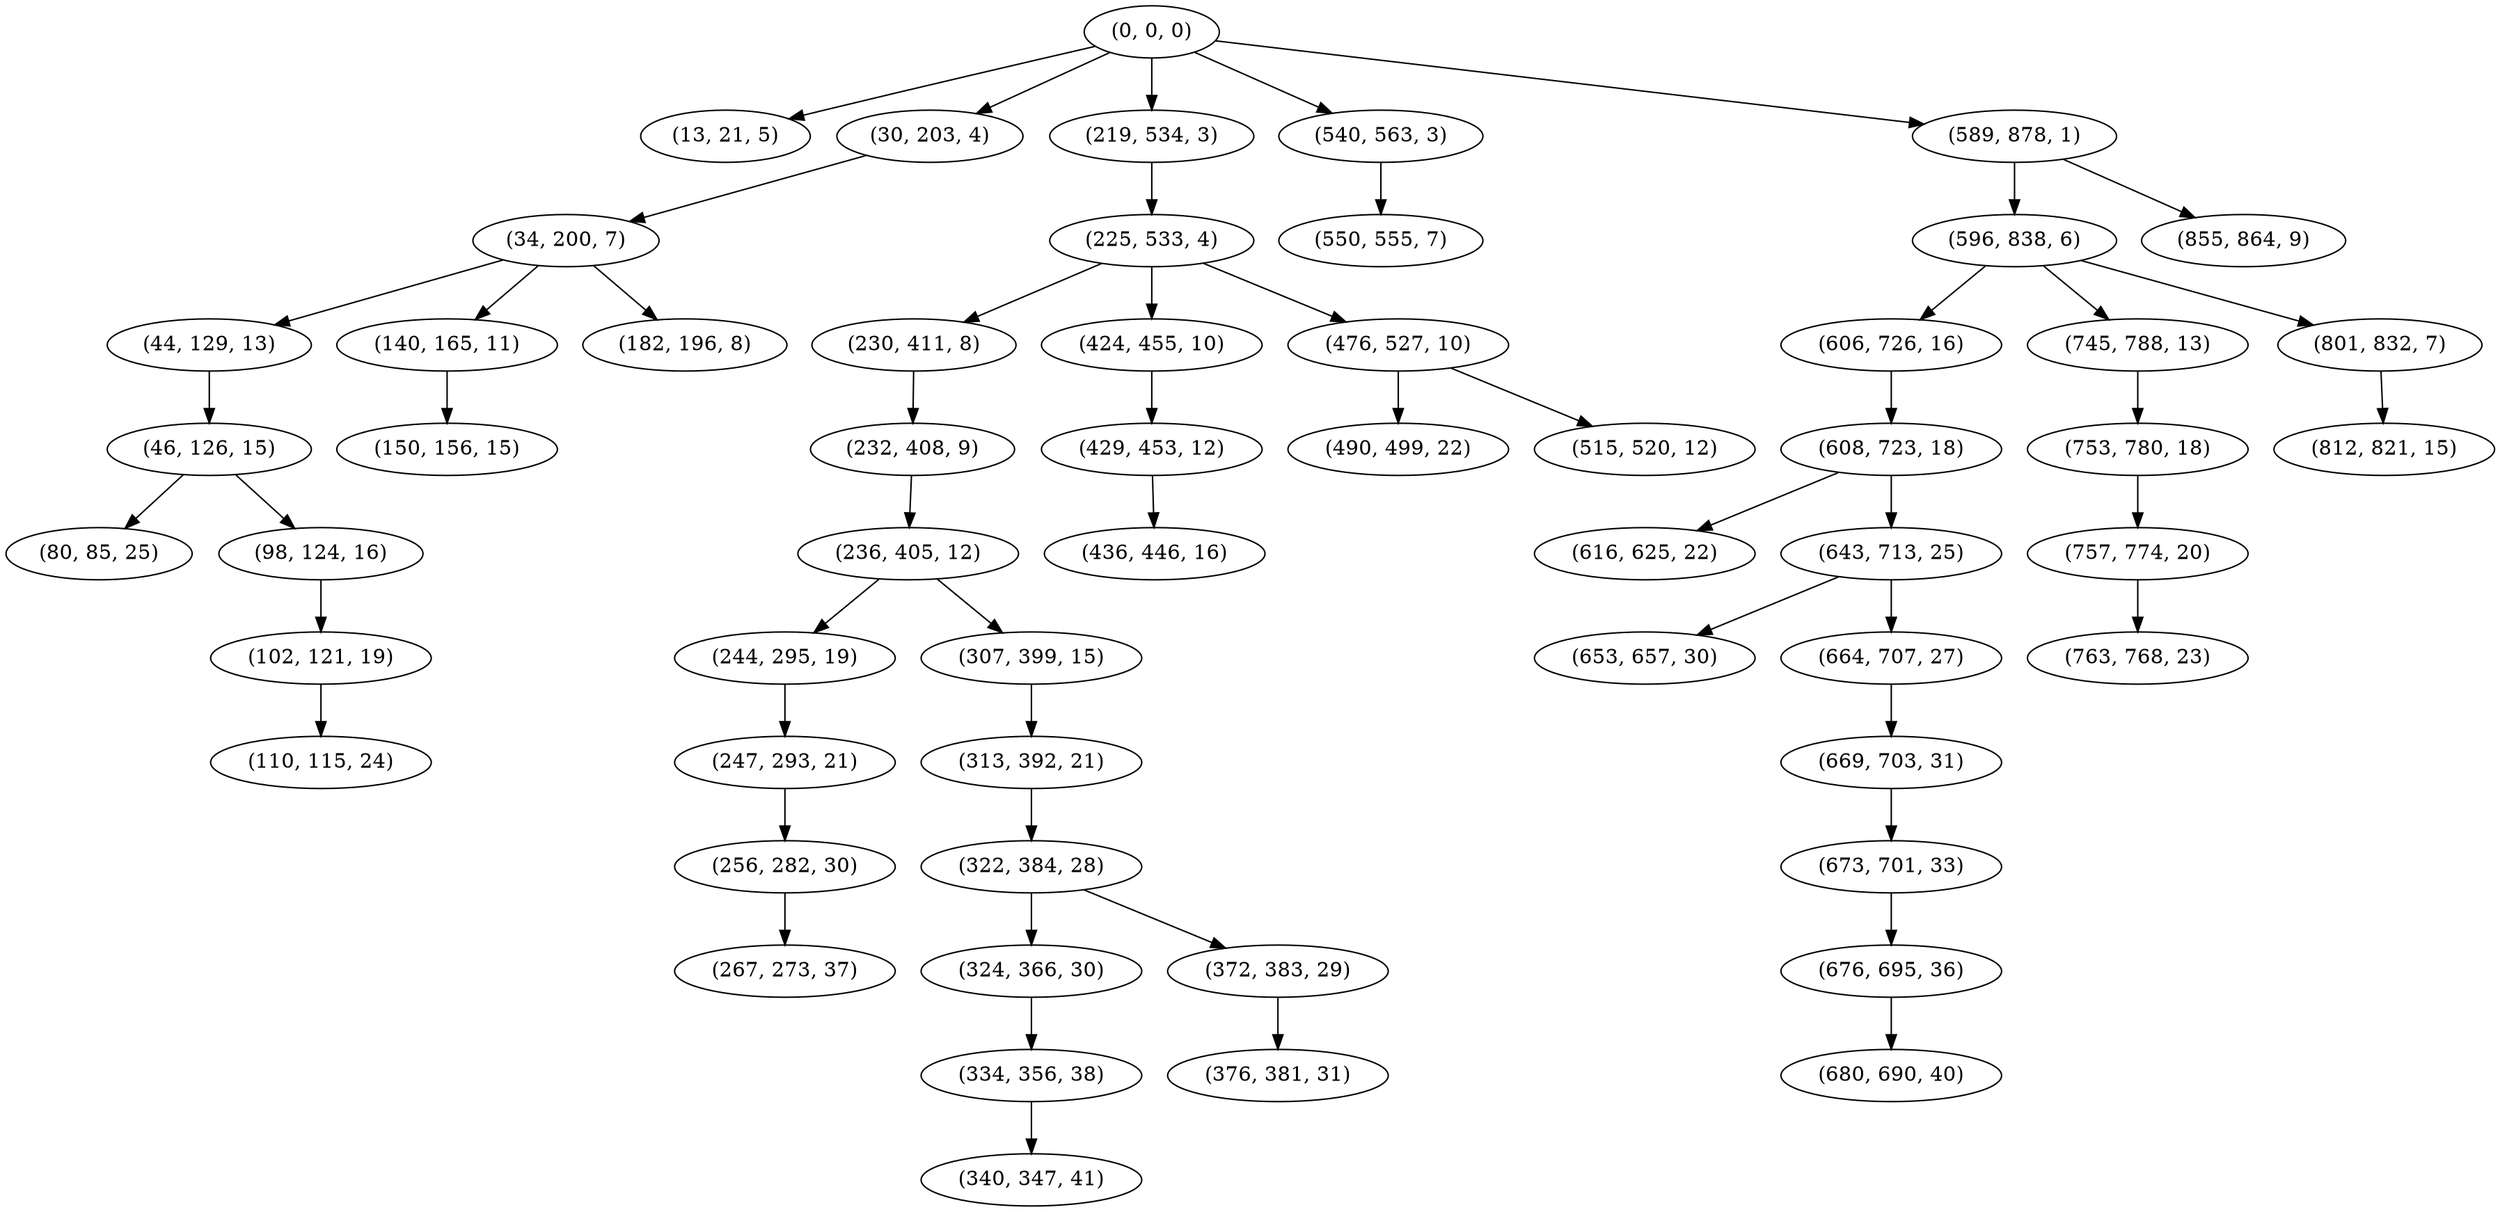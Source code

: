 digraph tree {
    "(0, 0, 0)";
    "(13, 21, 5)";
    "(30, 203, 4)";
    "(34, 200, 7)";
    "(44, 129, 13)";
    "(46, 126, 15)";
    "(80, 85, 25)";
    "(98, 124, 16)";
    "(102, 121, 19)";
    "(110, 115, 24)";
    "(140, 165, 11)";
    "(150, 156, 15)";
    "(182, 196, 8)";
    "(219, 534, 3)";
    "(225, 533, 4)";
    "(230, 411, 8)";
    "(232, 408, 9)";
    "(236, 405, 12)";
    "(244, 295, 19)";
    "(247, 293, 21)";
    "(256, 282, 30)";
    "(267, 273, 37)";
    "(307, 399, 15)";
    "(313, 392, 21)";
    "(322, 384, 28)";
    "(324, 366, 30)";
    "(334, 356, 38)";
    "(340, 347, 41)";
    "(372, 383, 29)";
    "(376, 381, 31)";
    "(424, 455, 10)";
    "(429, 453, 12)";
    "(436, 446, 16)";
    "(476, 527, 10)";
    "(490, 499, 22)";
    "(515, 520, 12)";
    "(540, 563, 3)";
    "(550, 555, 7)";
    "(589, 878, 1)";
    "(596, 838, 6)";
    "(606, 726, 16)";
    "(608, 723, 18)";
    "(616, 625, 22)";
    "(643, 713, 25)";
    "(653, 657, 30)";
    "(664, 707, 27)";
    "(669, 703, 31)";
    "(673, 701, 33)";
    "(676, 695, 36)";
    "(680, 690, 40)";
    "(745, 788, 13)";
    "(753, 780, 18)";
    "(757, 774, 20)";
    "(763, 768, 23)";
    "(801, 832, 7)";
    "(812, 821, 15)";
    "(855, 864, 9)";
    "(0, 0, 0)" -> "(13, 21, 5)";
    "(0, 0, 0)" -> "(30, 203, 4)";
    "(0, 0, 0)" -> "(219, 534, 3)";
    "(0, 0, 0)" -> "(540, 563, 3)";
    "(0, 0, 0)" -> "(589, 878, 1)";
    "(30, 203, 4)" -> "(34, 200, 7)";
    "(34, 200, 7)" -> "(44, 129, 13)";
    "(34, 200, 7)" -> "(140, 165, 11)";
    "(34, 200, 7)" -> "(182, 196, 8)";
    "(44, 129, 13)" -> "(46, 126, 15)";
    "(46, 126, 15)" -> "(80, 85, 25)";
    "(46, 126, 15)" -> "(98, 124, 16)";
    "(98, 124, 16)" -> "(102, 121, 19)";
    "(102, 121, 19)" -> "(110, 115, 24)";
    "(140, 165, 11)" -> "(150, 156, 15)";
    "(219, 534, 3)" -> "(225, 533, 4)";
    "(225, 533, 4)" -> "(230, 411, 8)";
    "(225, 533, 4)" -> "(424, 455, 10)";
    "(225, 533, 4)" -> "(476, 527, 10)";
    "(230, 411, 8)" -> "(232, 408, 9)";
    "(232, 408, 9)" -> "(236, 405, 12)";
    "(236, 405, 12)" -> "(244, 295, 19)";
    "(236, 405, 12)" -> "(307, 399, 15)";
    "(244, 295, 19)" -> "(247, 293, 21)";
    "(247, 293, 21)" -> "(256, 282, 30)";
    "(256, 282, 30)" -> "(267, 273, 37)";
    "(307, 399, 15)" -> "(313, 392, 21)";
    "(313, 392, 21)" -> "(322, 384, 28)";
    "(322, 384, 28)" -> "(324, 366, 30)";
    "(322, 384, 28)" -> "(372, 383, 29)";
    "(324, 366, 30)" -> "(334, 356, 38)";
    "(334, 356, 38)" -> "(340, 347, 41)";
    "(372, 383, 29)" -> "(376, 381, 31)";
    "(424, 455, 10)" -> "(429, 453, 12)";
    "(429, 453, 12)" -> "(436, 446, 16)";
    "(476, 527, 10)" -> "(490, 499, 22)";
    "(476, 527, 10)" -> "(515, 520, 12)";
    "(540, 563, 3)" -> "(550, 555, 7)";
    "(589, 878, 1)" -> "(596, 838, 6)";
    "(589, 878, 1)" -> "(855, 864, 9)";
    "(596, 838, 6)" -> "(606, 726, 16)";
    "(596, 838, 6)" -> "(745, 788, 13)";
    "(596, 838, 6)" -> "(801, 832, 7)";
    "(606, 726, 16)" -> "(608, 723, 18)";
    "(608, 723, 18)" -> "(616, 625, 22)";
    "(608, 723, 18)" -> "(643, 713, 25)";
    "(643, 713, 25)" -> "(653, 657, 30)";
    "(643, 713, 25)" -> "(664, 707, 27)";
    "(664, 707, 27)" -> "(669, 703, 31)";
    "(669, 703, 31)" -> "(673, 701, 33)";
    "(673, 701, 33)" -> "(676, 695, 36)";
    "(676, 695, 36)" -> "(680, 690, 40)";
    "(745, 788, 13)" -> "(753, 780, 18)";
    "(753, 780, 18)" -> "(757, 774, 20)";
    "(757, 774, 20)" -> "(763, 768, 23)";
    "(801, 832, 7)" -> "(812, 821, 15)";
}
